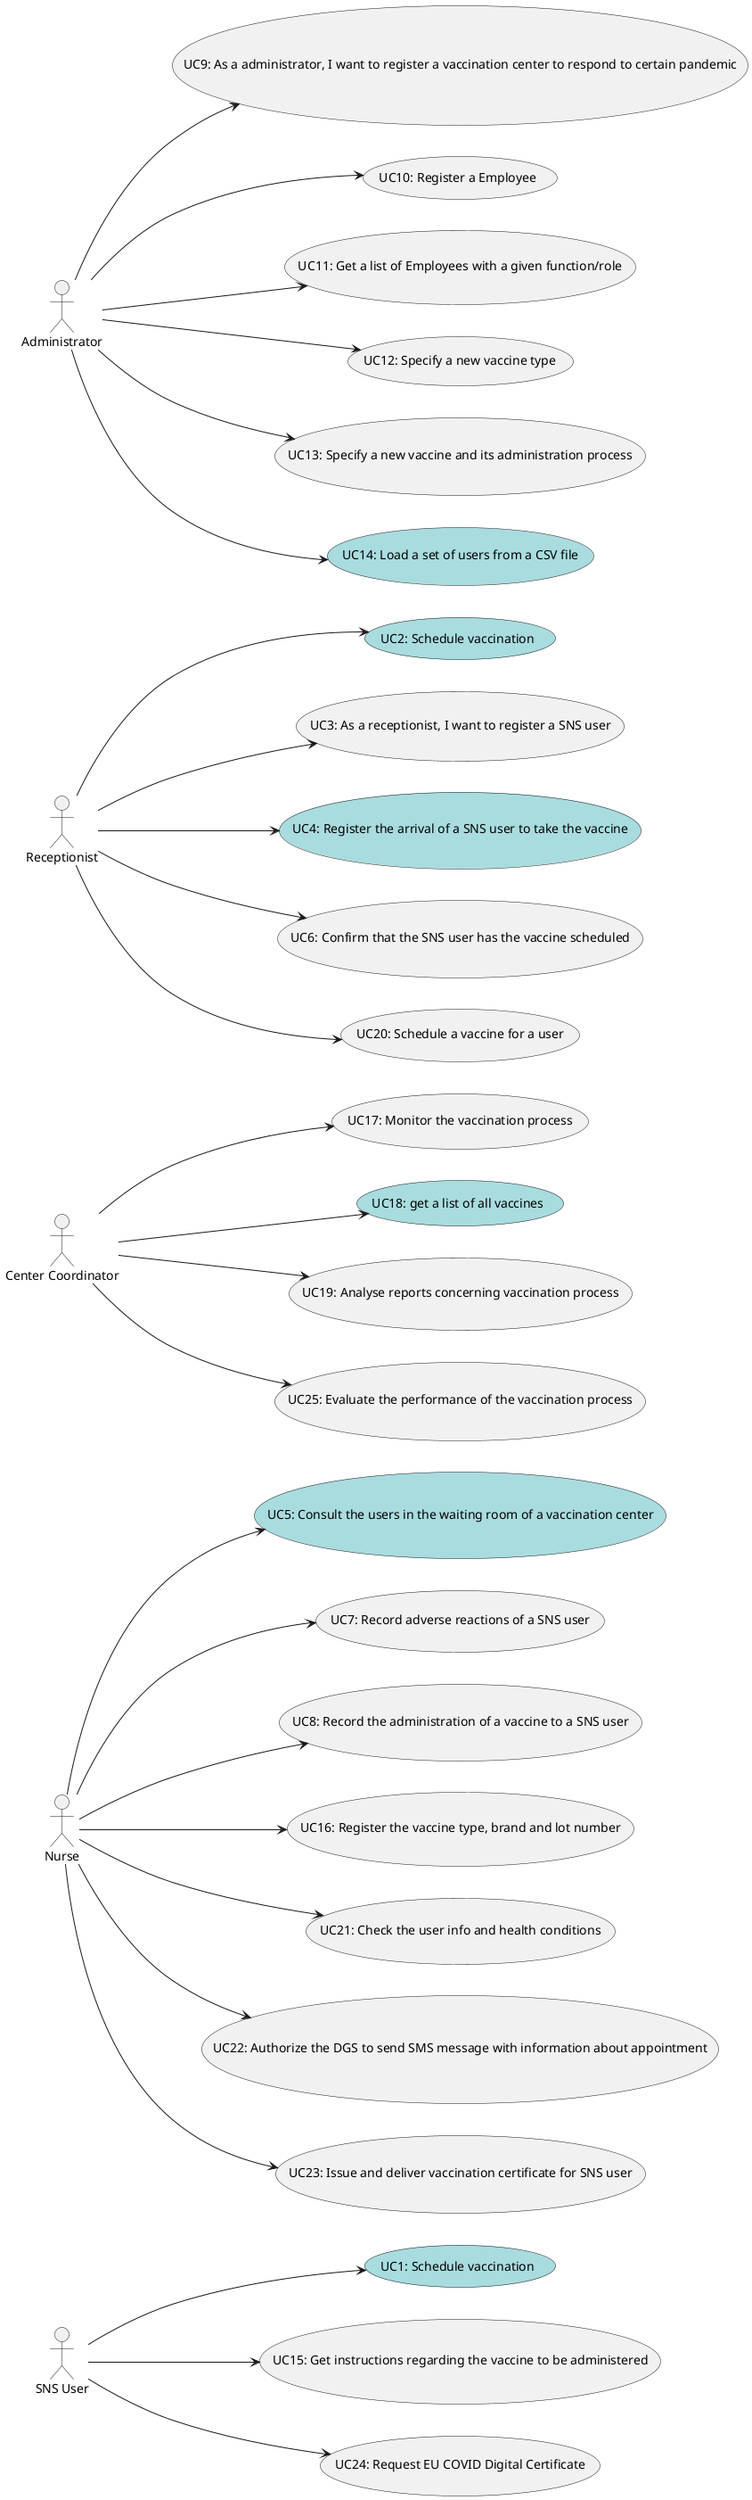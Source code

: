 @startuml
left to right direction

actor :SNS User: as user
actor :Nurse: as nurse
actor :Center Coordinator: as coordinator
actor :Receptionist: as receptionist
actor :Administrator: as administrator

usecase UC1 as "UC1: Schedule vaccination" #A9DCDF
usecase UC2 as "UC2: Schedule vaccination" #A9DCDF
usecase UC3 as "UC3: As a receptionist, I want to register a SNS user"
usecase UC4 as "UC4: Register the arrival of a SNS user to take the vaccine" #A9DCDF
usecase UC5 as "UC5: Consult the users in the waiting room of a vaccination center" #A9DCDF
usecase UC6 as "UC6: Confirm that the SNS user has the vaccine scheduled"
usecase UC7 as "UC7: Record adverse reactions of a SNS user"
usecase UC8 as "UC8: Record the administration of a vaccine to a SNS user"
usecase UC9 as "UC9: As a administrator, I want to register a vaccination center to respond to certain pandemic"
usecase UC10 as "UC10: Register a Employee"
usecase UC11 as "UC11: Get a list of Employees with a given function/role"
usecase UC12 as "UC12: Specify a new vaccine type"
usecase UC13 as "UC13: Specify a new vaccine and its administration process"
usecase UC14 as "UC14: Load a set of users from a CSV file" #A9DCDF
usecase UC15 as "UC15: Get instructions regarding the vaccine to be administered"
usecase UC16 as "UC16: Register the vaccine type, brand and lot number"
usecase UC17 as "UC17: Monitor the vaccination process"
usecase UC18 as "UC18: get a list of all vaccines" #A9DCDF
usecase UC19 as "UC19: Analyse reports concerning vaccination process"
usecase UC20 as "UC20: Schedule a vaccine for a user"
usecase UC21 as "UC21: Check the user info and health conditions"
usecase UC22 as "UC22: Authorize the DGS to send SMS message with information about appointment"
usecase UC23 as "UC23: Issue and deliver vaccination certificate for SNS user"
usecase UC24 as "UC24: Request EU COVID Digital Certificate"
usecase UC25 as "UC25: Evaluate the performance of the vaccination process"



user --> UC1
user --> UC15
user --> UC24

receptionist --> UC4
receptionist --> UC20
receptionist --> UC6
receptionist --> UC3
receptionist --> UC2

nurse --> UC7
nurse --> UC8
nurse --> UC5
nurse --> UC21
nurse --> UC22
nurse --> UC23
nurse --> UC16

administrator --> UC9
administrator --> UC10
administrator --> UC11
administrator --> UC12
administrator --> UC13
administrator --> UC14

coordinator --> UC17
coordinator --> UC25
coordinator --> UC19
coordinator --> UC18

@enduml
